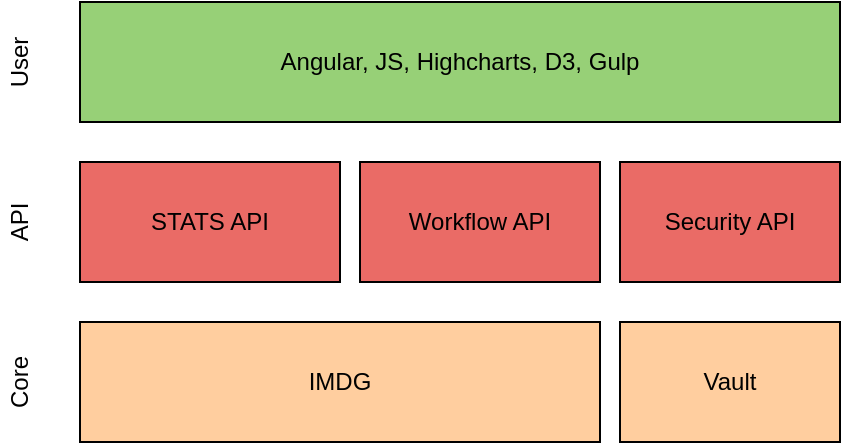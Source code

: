 <mxfile version="12.1.1" type="device" pages="1"><diagram id="KlwFaGpnHEzlzgIkfkcP" name="Page-1"><mxGraphModel dx="798" dy="659" grid="1" gridSize="10" guides="1" tooltips="1" connect="1" arrows="1" fold="1" page="1" pageScale="1" pageWidth="850" pageHeight="1100" math="0" shadow="0"><root><mxCell id="0"/><mxCell id="1" parent="0"/><mxCell id="SagKoNC95eTTYSbRBaoc-1" value="Angular, JS, Highcharts, D3, Gulp " style="rounded=0;whiteSpace=wrap;html=1;fillColor=#97D077;" vertex="1" parent="1"><mxGeometry x="200" y="80" width="380" height="60" as="geometry"/></mxCell><mxCell id="SagKoNC95eTTYSbRBaoc-2" value="STATS API" style="rounded=0;whiteSpace=wrap;html=1;fillColor=#EA6B66;" vertex="1" parent="1"><mxGeometry x="200" y="160" width="130" height="60" as="geometry"/></mxCell><mxCell id="SagKoNC95eTTYSbRBaoc-3" value="Security API" style="rounded=0;whiteSpace=wrap;html=1;fillColor=#EA6B66;" vertex="1" parent="1"><mxGeometry x="470" y="160" width="110" height="60" as="geometry"/></mxCell><mxCell id="SagKoNC95eTTYSbRBaoc-4" value="IMDG" style="rounded=0;whiteSpace=wrap;html=1;fillColor=#FFCE9F;" vertex="1" parent="1"><mxGeometry x="200" y="240" width="260" height="60" as="geometry"/></mxCell><mxCell id="SagKoNC95eTTYSbRBaoc-6" value="Workflow API" style="rounded=0;whiteSpace=wrap;html=1;fillColor=#EA6B66;" vertex="1" parent="1"><mxGeometry x="340" y="160" width="120" height="60" as="geometry"/></mxCell><mxCell id="SagKoNC95eTTYSbRBaoc-11" value="Vault" style="rounded=0;whiteSpace=wrap;html=1;fillColor=#FFCE9F;" vertex="1" parent="1"><mxGeometry x="470" y="240" width="110" height="60" as="geometry"/></mxCell><mxCell id="SagKoNC95eTTYSbRBaoc-12" value="User" style="text;html=1;strokeColor=none;fillColor=none;align=center;verticalAlign=middle;whiteSpace=wrap;rounded=0;rotation=-90;" vertex="1" parent="1"><mxGeometry x="150" y="100" width="40" height="20" as="geometry"/></mxCell><mxCell id="SagKoNC95eTTYSbRBaoc-13" value="API" style="text;html=1;strokeColor=none;fillColor=none;align=center;verticalAlign=middle;whiteSpace=wrap;rounded=0;rotation=-90;" vertex="1" parent="1"><mxGeometry x="150" y="180" width="40" height="20" as="geometry"/></mxCell><mxCell id="SagKoNC95eTTYSbRBaoc-18" value="Core" style="text;html=1;strokeColor=none;fillColor=none;align=center;verticalAlign=middle;whiteSpace=wrap;rounded=0;rotation=-90;" vertex="1" parent="1"><mxGeometry x="150" y="260" width="40" height="20" as="geometry"/></mxCell></root></mxGraphModel></diagram></mxfile>